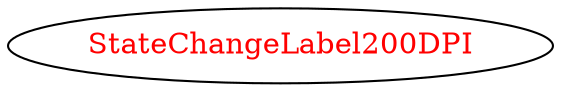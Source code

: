 digraph dependencyGraph {
 concentrate=true;
 ranksep="2.0";
 rankdir="LR"; 
 splines="ortho";
"StateChangeLabel200DPI" [fontcolor="red"];
}